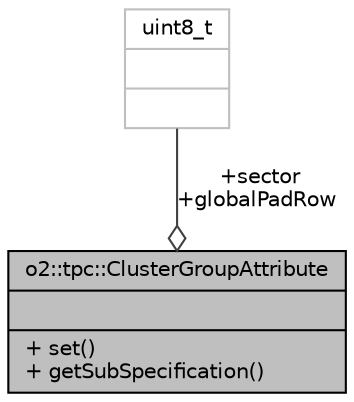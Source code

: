 digraph "o2::tpc::ClusterGroupAttribute"
{
 // INTERACTIVE_SVG=YES
  bgcolor="transparent";
  edge [fontname="Helvetica",fontsize="10",labelfontname="Helvetica",labelfontsize="10"];
  node [fontname="Helvetica",fontsize="10",shape=record];
  Node4 [label="{o2::tpc::ClusterGroupAttribute\n||+ set()\l+ getSubSpecification()\l}",height=0.2,width=0.4,color="black", fillcolor="grey75", style="filled", fontcolor="black"];
  Node5 -> Node4 [color="grey25",fontsize="10",style="solid",label=" +sector\n+globalPadRow" ,arrowhead="odiamond",fontname="Helvetica"];
  Node5 [label="{uint8_t\n||}",height=0.2,width=0.4,color="grey75"];
}
